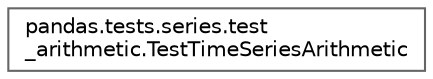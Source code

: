 digraph "Graphical Class Hierarchy"
{
 // LATEX_PDF_SIZE
  bgcolor="transparent";
  edge [fontname=Helvetica,fontsize=10,labelfontname=Helvetica,labelfontsize=10];
  node [fontname=Helvetica,fontsize=10,shape=box,height=0.2,width=0.4];
  rankdir="LR";
  Node0 [id="Node000000",label="pandas.tests.series.test\l_arithmetic.TestTimeSeriesArithmetic",height=0.2,width=0.4,color="grey40", fillcolor="white", style="filled",URL="$df/de1/classpandas_1_1tests_1_1series_1_1test__arithmetic_1_1TestTimeSeriesArithmetic.html",tooltip=" "];
}
